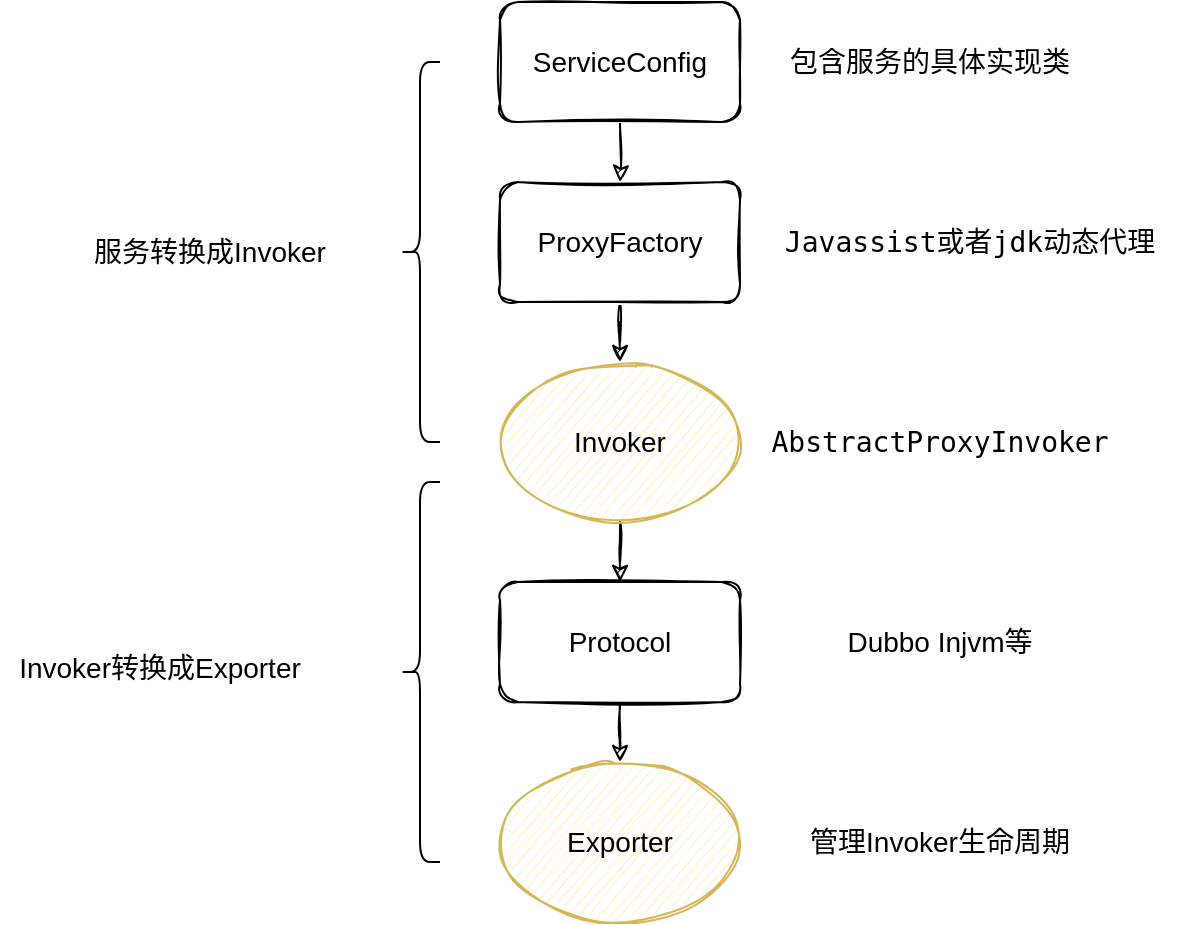 <mxfile version="13.8.7" type="github">
  <diagram id="LPjgrjdMP9hSeUfSDCBD" name="Page-1">
    <mxGraphModel dx="868" dy="450" grid="1" gridSize="10" guides="1" tooltips="1" connect="1" arrows="1" fold="1" page="1" pageScale="1" pageWidth="827" pageHeight="1169" math="0" shadow="0">
      <root>
        <mxCell id="0" />
        <mxCell id="1" parent="0" />
        <mxCell id="BsddnV0_xsgzPgbBmvm3-6" value="" style="edgeStyle=orthogonalEdgeStyle;rounded=0;orthogonalLoop=1;jettySize=auto;html=1;sketch=1;" edge="1" parent="1" target="BsddnV0_xsgzPgbBmvm3-2">
          <mxGeometry relative="1" as="geometry">
            <mxPoint x="350" y="410" as="sourcePoint" />
          </mxGeometry>
        </mxCell>
        <mxCell id="BsddnV0_xsgzPgbBmvm3-1" value="&lt;font style=&quot;font-size: 14px&quot;&gt;ServiceConfig&lt;/font&gt;" style="rounded=1;whiteSpace=wrap;html=1;sketch=1;" vertex="1" parent="1">
          <mxGeometry x="290" y="350" width="120" height="60" as="geometry" />
        </mxCell>
        <mxCell id="BsddnV0_xsgzPgbBmvm3-7" value="" style="edgeStyle=orthogonalEdgeStyle;rounded=0;sketch=1;orthogonalLoop=1;jettySize=auto;html=1;" edge="1" parent="1" source="BsddnV0_xsgzPgbBmvm3-2" target="BsddnV0_xsgzPgbBmvm3-3">
          <mxGeometry relative="1" as="geometry" />
        </mxCell>
        <mxCell id="BsddnV0_xsgzPgbBmvm3-2" value="&lt;font style=&quot;font-size: 14px&quot;&gt;ProxyFactory&lt;/font&gt;" style="rounded=1;whiteSpace=wrap;html=1;sketch=1;" vertex="1" parent="1">
          <mxGeometry x="290" y="440" width="120" height="60" as="geometry" />
        </mxCell>
        <mxCell id="BsddnV0_xsgzPgbBmvm3-8" value="" style="edgeStyle=orthogonalEdgeStyle;rounded=0;sketch=1;orthogonalLoop=1;jettySize=auto;html=1;" edge="1" parent="1" source="BsddnV0_xsgzPgbBmvm3-3" target="BsddnV0_xsgzPgbBmvm3-4">
          <mxGeometry relative="1" as="geometry" />
        </mxCell>
        <mxCell id="BsddnV0_xsgzPgbBmvm3-3" value="&lt;font style=&quot;font-size: 14px&quot;&gt;Invoker&lt;/font&gt;" style="ellipse;whiteSpace=wrap;html=1;sketch=1;fillColor=#fff2cc;strokeColor=#d6b656;" vertex="1" parent="1">
          <mxGeometry x="290" y="530" width="120" height="80" as="geometry" />
        </mxCell>
        <mxCell id="BsddnV0_xsgzPgbBmvm3-9" value="" style="edgeStyle=orthogonalEdgeStyle;rounded=0;sketch=1;orthogonalLoop=1;jettySize=auto;html=1;" edge="1" parent="1" source="BsddnV0_xsgzPgbBmvm3-4" target="BsddnV0_xsgzPgbBmvm3-5">
          <mxGeometry relative="1" as="geometry" />
        </mxCell>
        <mxCell id="BsddnV0_xsgzPgbBmvm3-4" value="&lt;font style=&quot;font-size: 14px&quot;&gt;Protocol&lt;/font&gt;" style="rounded=1;whiteSpace=wrap;html=1;shadow=0;sketch=1;" vertex="1" parent="1">
          <mxGeometry x="290" y="640" width="120" height="60" as="geometry" />
        </mxCell>
        <mxCell id="BsddnV0_xsgzPgbBmvm3-5" value="&lt;span style=&quot;font-size: 14px&quot;&gt;Exporter&lt;/span&gt;" style="ellipse;whiteSpace=wrap;html=1;sketch=1;fillColor=#fff2cc;strokeColor=#d6b656;" vertex="1" parent="1">
          <mxGeometry x="290" y="730" width="120" height="80" as="geometry" />
        </mxCell>
        <mxCell id="BsddnV0_xsgzPgbBmvm3-10" value="" style="shape=curlyBracket;whiteSpace=wrap;html=1;rounded=1;" vertex="1" parent="1">
          <mxGeometry x="240" y="380" width="20" height="190" as="geometry" />
        </mxCell>
        <mxCell id="BsddnV0_xsgzPgbBmvm3-12" value="" style="shape=curlyBracket;whiteSpace=wrap;html=1;rounded=1;" vertex="1" parent="1">
          <mxGeometry x="240" y="590" width="20" height="190" as="geometry" />
        </mxCell>
        <mxCell id="BsddnV0_xsgzPgbBmvm3-14" value="&lt;font style=&quot;font-size: 14px&quot;&gt;服务转换成Invoker&lt;/font&gt;" style="text;html=1;strokeColor=none;fillColor=none;align=center;verticalAlign=middle;whiteSpace=wrap;rounded=0;" vertex="1" parent="1">
          <mxGeometry x="80" y="453.75" width="130" height="42.5" as="geometry" />
        </mxCell>
        <mxCell id="BsddnV0_xsgzPgbBmvm3-15" value="&lt;font style=&quot;font-size: 14px&quot;&gt;Invoker转换成Exporter&lt;/font&gt;" style="text;html=1;strokeColor=none;fillColor=none;align=center;verticalAlign=middle;whiteSpace=wrap;rounded=0;" vertex="1" parent="1">
          <mxGeometry x="40" y="660" width="160" height="46.25" as="geometry" />
        </mxCell>
        <mxCell id="BsddnV0_xsgzPgbBmvm3-18" value="&lt;font style=&quot;font-size: 14px&quot;&gt;包含服务的具体实现类&lt;/font&gt;" style="text;html=1;strokeColor=none;fillColor=none;align=center;verticalAlign=middle;whiteSpace=wrap;rounded=0;" vertex="1" parent="1">
          <mxGeometry x="430" y="365" width="150" height="30" as="geometry" />
        </mxCell>
        <mxCell id="BsddnV0_xsgzPgbBmvm3-21" value="&lt;pre&gt;&lt;font style=&quot;font-size: 14px&quot;&gt;Javassist或者jdk动态代理&lt;/font&gt;&lt;/pre&gt;" style="text;html=1;strokeColor=none;fillColor=none;align=center;verticalAlign=middle;whiteSpace=wrap;rounded=0;" vertex="1" parent="1">
          <mxGeometry x="410" y="446.88" width="230" height="46.25" as="geometry" />
        </mxCell>
        <mxCell id="BsddnV0_xsgzPgbBmvm3-23" value="&lt;span style=&quot;font-size: 14px&quot;&gt;Dubbo Injvm等&lt;/span&gt;" style="text;html=1;strokeColor=none;fillColor=none;align=center;verticalAlign=middle;whiteSpace=wrap;rounded=0;" vertex="1" parent="1">
          <mxGeometry x="440" y="660" width="140" height="20" as="geometry" />
        </mxCell>
        <mxCell id="BsddnV0_xsgzPgbBmvm3-25" value="&lt;span style=&quot;font-size: 14px&quot;&gt;管理Invoker生命周期&lt;/span&gt;" style="text;html=1;strokeColor=none;fillColor=none;align=center;verticalAlign=middle;whiteSpace=wrap;rounded=0;" vertex="1" parent="1">
          <mxGeometry x="440" y="760" width="140" height="20" as="geometry" />
        </mxCell>
        <mxCell id="BsddnV0_xsgzPgbBmvm3-26" value="&lt;pre&gt;&lt;font style=&quot;font-size: 14px&quot;&gt;AbstractProxyInvoker&lt;/font&gt;&lt;/pre&gt;" style="text;html=1;strokeColor=none;fillColor=none;align=center;verticalAlign=middle;whiteSpace=wrap;rounded=0;" vertex="1" parent="1">
          <mxGeometry x="440" y="560" width="140" height="20" as="geometry" />
        </mxCell>
      </root>
    </mxGraphModel>
  </diagram>
</mxfile>
